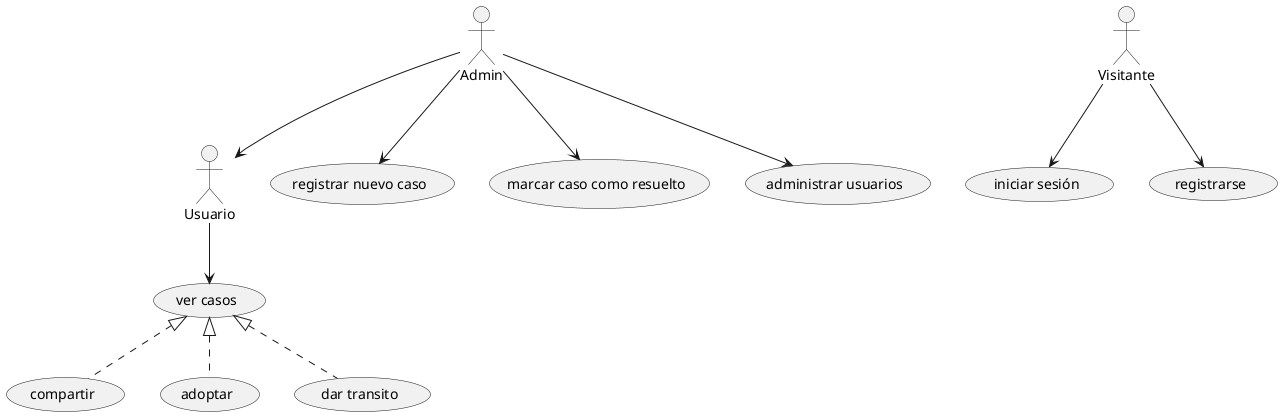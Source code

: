 @startuml
:Usuario: as u
:Visitante: as v
:Admin: as a 
a --> (registrar nuevo caso)
a --> (marcar caso como resuelto)
a --> (administrar usuarios)
a --> u
u --> (ver casos)
(ver casos) <|.. (compartir)
(ver casos) <|.. (adoptar)
(ver casos) <|.. (dar transito)
v --> (iniciar sesión)
v --> (registrarse)


@enduml

